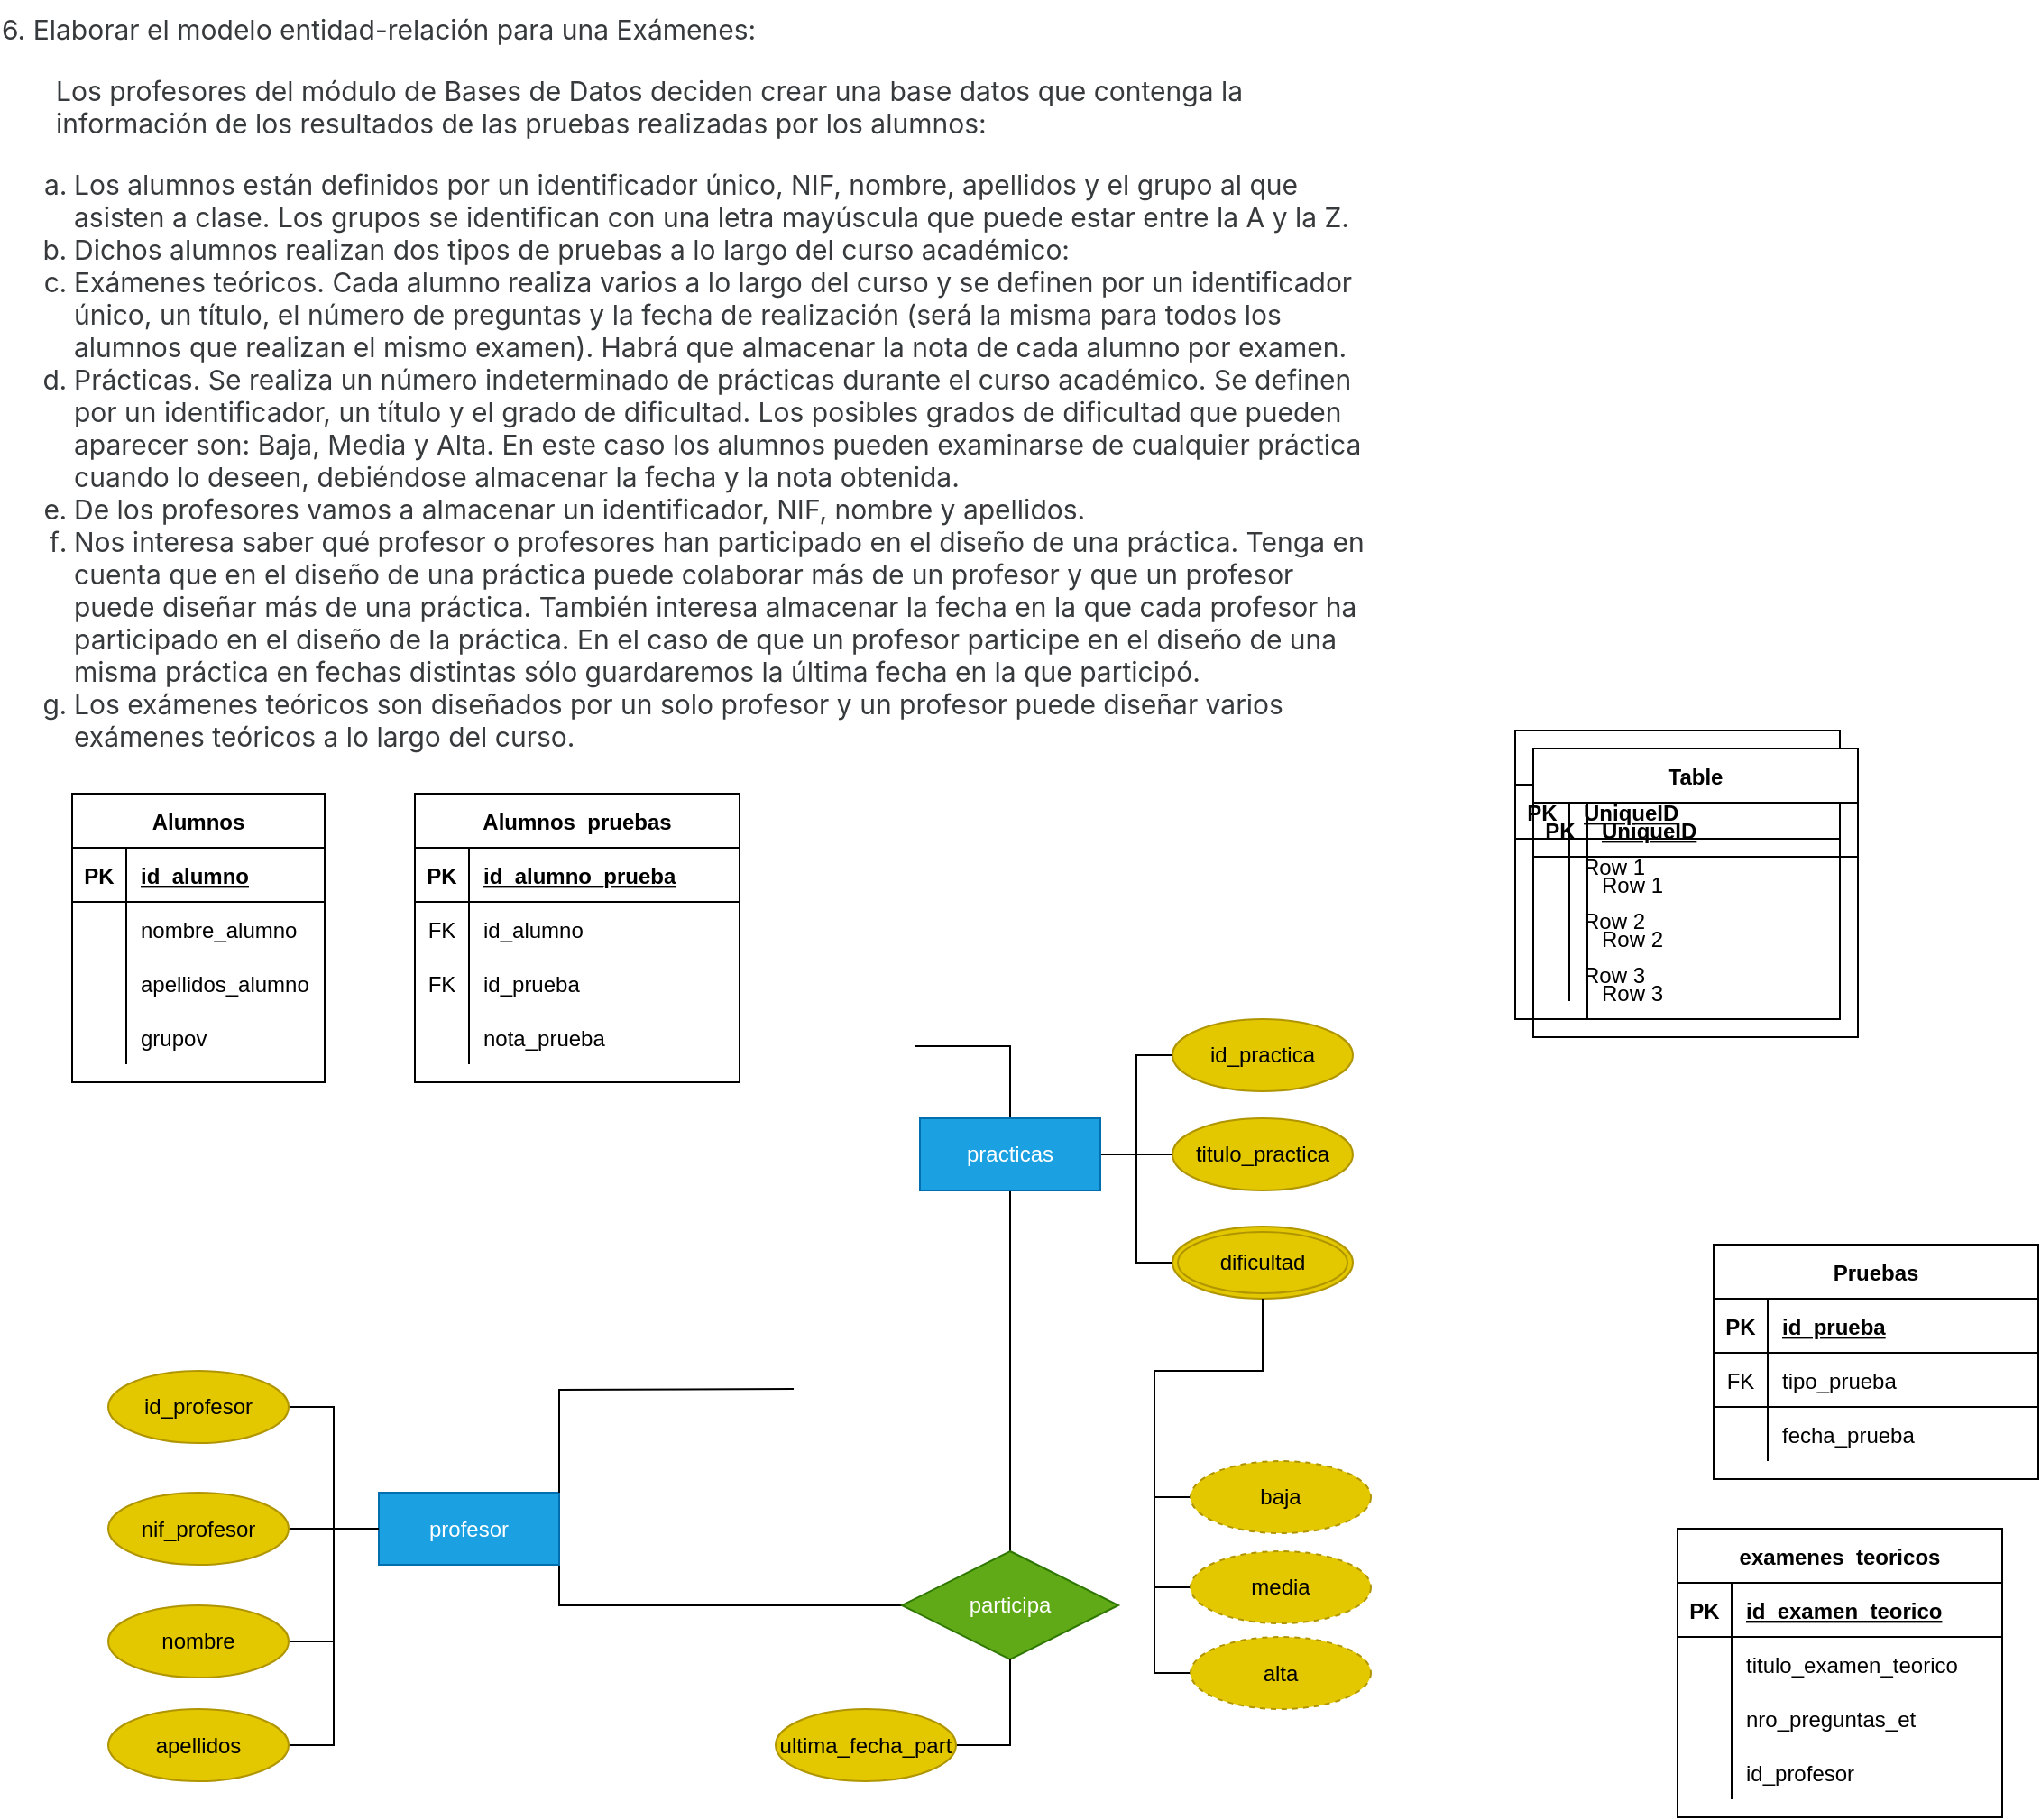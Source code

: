 <mxfile version="19.0.3" type="device"><diagram id="lMqJGKxQxdt5gaBLKHFR" name="Página-1"><mxGraphModel dx="1422" dy="905" grid="1" gridSize="10" guides="1" tooltips="1" connect="1" arrows="1" fold="1" page="1" pageScale="1" pageWidth="827" pageHeight="1169" math="0" shadow="0"><root><mxCell id="0"/><mxCell id="1" parent="0"/><mxCell id="ffj9WyfO95y-Uy1yGNLV-1" value="&lt;p style=&quot;box-sizing: border-box; margin-top: 0px; margin-bottom: 1rem; color: rgb(55, 58, 60); font-family: -apple-system, BlinkMacSystemFont, &amp;quot;Segoe UI&amp;quot;, Roboto, &amp;quot;Helvetica Neue&amp;quot;, Arial, sans-serif, &amp;quot;Apple Color Emoji&amp;quot;, &amp;quot;Segoe UI Emoji&amp;quot;, &amp;quot;Segoe UI Symbol&amp;quot;; font-size: 15px; text-align: left; background-color: rgb(255, 255, 255);&quot;&gt;6. Elaborar el modelo entidad-relación para una Exámenes:&lt;/p&gt;&lt;div style=&quot;box-sizing: border-box; color: rgb(55, 58, 60); font-family: -apple-system, BlinkMacSystemFont, &amp;quot;Segoe UI&amp;quot;, Roboto, &amp;quot;Helvetica Neue&amp;quot;, Arial, sans-serif, &amp;quot;Apple Color Emoji&amp;quot;, &amp;quot;Segoe UI Emoji&amp;quot;, &amp;quot;Segoe UI Symbol&amp;quot;; font-size: 15px; text-align: left; background-color: rgb(255, 255, 255); margin-left: 30px;&quot; class=&quot;editor-indent&quot;&gt;&lt;p style=&quot;box-sizing: border-box; margin-top: 0px; margin-bottom: 1rem;&quot;&gt;Los profesores del módulo de Bases de Datos deciden crear una base datos que contenga la información de los resultados de las pruebas realizadas por los alumnos:&lt;/p&gt;&lt;/div&gt;&lt;p style=&quot;box-sizing: border-box; margin-top: 0px; margin-bottom: 1rem; color: rgb(55, 58, 60); font-family: -apple-system, BlinkMacSystemFont, &amp;quot;Segoe UI&amp;quot;, Roboto, &amp;quot;Helvetica Neue&amp;quot;, Arial, sans-serif, &amp;quot;Apple Color Emoji&amp;quot;, &amp;quot;Segoe UI Emoji&amp;quot;, &amp;quot;Segoe UI Symbol&amp;quot;; font-size: 15px; text-align: left; background-color: rgb(255, 255, 255);&quot;&gt;&lt;/p&gt;&lt;ol style=&quot;box-sizing: border-box; margin-top: 0px; margin-bottom: 1rem; color: rgb(55, 58, 60); font-family: -apple-system, BlinkMacSystemFont, &amp;quot;Segoe UI&amp;quot;, Roboto, &amp;quot;Helvetica Neue&amp;quot;, Arial, sans-serif, &amp;quot;Apple Color Emoji&amp;quot;, &amp;quot;Segoe UI Emoji&amp;quot;, &amp;quot;Segoe UI Symbol&amp;quot;; font-size: 15px; text-align: left; background-color: rgb(255, 255, 255); list-style-type: lower-alpha;&quot;&gt;&lt;li style=&quot;box-sizing: border-box;&quot;&gt;Los alumnos están definidos por un identificador único, NIF, nombre, apellidos y el grupo al que asisten a clase. Los grupos se identifican con una letra mayúscula que puede estar entre la A y la Z.&lt;/li&gt;&lt;li style=&quot;box-sizing: border-box;&quot;&gt;Dichos alumnos realizan dos tipos de pruebas a lo largo del curso académico:&lt;/li&gt;&lt;li style=&quot;box-sizing: border-box;&quot;&gt;Exámenes teóricos. Cada alumno realiza varios a lo largo del curso y se definen por un identificador único, un título, el número de preguntas y la fecha de realización (será la misma para todos los alumnos que realizan el mismo examen). Habrá que almacenar la nota de cada alumno por examen.&lt;/li&gt;&lt;li style=&quot;box-sizing: border-box;&quot;&gt;Prácticas. Se realiza un número indeterminado de prácticas durante el curso académico. Se definen por un identificador, un título y el grado de dificultad. Los posibles grados de dificultad que pueden aparecer son: Baja, Media y Alta. En este caso los alumnos pueden examinarse de cualquier práctica cuando lo deseen, debiéndose almacenar la fecha y la nota obtenida.&lt;/li&gt;&lt;li style=&quot;box-sizing: border-box;&quot;&gt;De los profesores vamos a almacenar un identificador, NIF, nombre y apellidos.&lt;/li&gt;&lt;li style=&quot;box-sizing: border-box;&quot;&gt;Nos interesa saber qué profesor o profesores han participado en el diseño de una práctica. Tenga en cuenta que en el diseño de una práctica puede colaborar más de un profesor y que un profesor puede diseñar más de una práctica. También interesa almacenar la fecha en la que cada profesor ha participado en el diseño de la práctica. En el caso de que un profesor participe en el diseño de una misma práctica en fechas distintas sólo guardaremos la última fecha en la que participó.&lt;/li&gt;&lt;li style=&quot;box-sizing: border-box;&quot;&gt;Los exámenes teóricos son diseñados por un solo profesor y un profesor puede diseñar varios exámenes teóricos a lo largo del curso.&lt;/li&gt;&lt;/ol&gt;" style="text;html=1;strokeColor=none;fillColor=none;align=center;verticalAlign=middle;whiteSpace=wrap;rounded=0;" parent="1" vertex="1"><mxGeometry x="40" y="40" width="760" height="440" as="geometry"/></mxCell><mxCell id="ffj9WyfO95y-Uy1yGNLV-40" style="edgeStyle=orthogonalEdgeStyle;rounded=0;orthogonalLoop=1;jettySize=auto;html=1;exitX=0.5;exitY=0;exitDx=0;exitDy=0;entryX=0.5;entryY=0;entryDx=0;entryDy=0;endArrow=none;endFill=0;" parent="1" target="ffj9WyfO95y-Uy1yGNLV-12" edge="1"><mxGeometry relative="1" as="geometry"><Array as="points"><mxPoint x="600" y="620"/></Array><mxPoint x="547.5" y="620" as="sourcePoint"/></mxGeometry></mxCell><mxCell id="ffj9WyfO95y-Uy1yGNLV-41" style="edgeStyle=orthogonalEdgeStyle;rounded=0;orthogonalLoop=1;jettySize=auto;html=1;exitX=1;exitY=0.5;exitDx=0;exitDy=0;entryX=0;entryY=0.5;entryDx=0;entryDy=0;endArrow=none;endFill=0;" parent="1" source="ffj9WyfO95y-Uy1yGNLV-12" target="ffj9WyfO95y-Uy1yGNLV-20" edge="1"><mxGeometry relative="1" as="geometry"/></mxCell><mxCell id="ffj9WyfO95y-Uy1yGNLV-42" style="edgeStyle=orthogonalEdgeStyle;rounded=0;orthogonalLoop=1;jettySize=auto;html=1;exitX=1;exitY=0.5;exitDx=0;exitDy=0;entryX=0;entryY=0.5;entryDx=0;entryDy=0;endArrow=none;endFill=0;" parent="1" source="ffj9WyfO95y-Uy1yGNLV-12" target="ffj9WyfO95y-Uy1yGNLV-21" edge="1"><mxGeometry relative="1" as="geometry"/></mxCell><mxCell id="ffj9WyfO95y-Uy1yGNLV-43" style="edgeStyle=orthogonalEdgeStyle;rounded=0;orthogonalLoop=1;jettySize=auto;html=1;exitX=1;exitY=0.5;exitDx=0;exitDy=0;entryX=0;entryY=0.5;entryDx=0;entryDy=0;endArrow=none;endFill=0;" parent="1" source="ffj9WyfO95y-Uy1yGNLV-12" target="ffj9WyfO95y-Uy1yGNLV-23" edge="1"><mxGeometry relative="1" as="geometry"/></mxCell><mxCell id="ffj9WyfO95y-Uy1yGNLV-48" style="edgeStyle=orthogonalEdgeStyle;rounded=0;orthogonalLoop=1;jettySize=auto;html=1;exitX=0.5;exitY=1;exitDx=0;exitDy=0;entryX=0.5;entryY=0;entryDx=0;entryDy=0;endArrow=none;endFill=0;" parent="1" source="ffj9WyfO95y-Uy1yGNLV-12" target="ffj9WyfO95y-Uy1yGNLV-27" edge="1"><mxGeometry relative="1" as="geometry"/></mxCell><mxCell id="ffj9WyfO95y-Uy1yGNLV-12" value="practicas" style="whiteSpace=wrap;html=1;align=center;fillColor=#1ba1e2;fontColor=#ffffff;strokeColor=#006EAF;" parent="1" vertex="1"><mxGeometry x="550" y="660" width="100" height="40" as="geometry"/></mxCell><mxCell id="ffj9WyfO95y-Uy1yGNLV-20" value="id_practica" style="ellipse;whiteSpace=wrap;html=1;align=center;fillColor=#e3c800;fontColor=#000000;strokeColor=#B09500;" parent="1" vertex="1"><mxGeometry x="690" y="605" width="100" height="40" as="geometry"/></mxCell><mxCell id="ffj9WyfO95y-Uy1yGNLV-21" value="titulo_practica" style="ellipse;whiteSpace=wrap;html=1;align=center;fillColor=#e3c800;fontColor=#000000;strokeColor=#B09500;" parent="1" vertex="1"><mxGeometry x="690" y="660" width="100" height="40" as="geometry"/></mxCell><mxCell id="ffj9WyfO95y-Uy1yGNLV-44" style="edgeStyle=orthogonalEdgeStyle;rounded=0;orthogonalLoop=1;jettySize=auto;html=1;exitX=0.5;exitY=1;exitDx=0;exitDy=0;entryX=0;entryY=0.5;entryDx=0;entryDy=0;endArrow=none;endFill=0;" parent="1" source="ffj9WyfO95y-Uy1yGNLV-23" target="ffj9WyfO95y-Uy1yGNLV-26" edge="1"><mxGeometry relative="1" as="geometry"><Array as="points"><mxPoint x="740" y="800"/><mxPoint x="680" y="800"/><mxPoint x="680" y="968"/></Array></mxGeometry></mxCell><mxCell id="ffj9WyfO95y-Uy1yGNLV-23" value="dificultad" style="ellipse;shape=doubleEllipse;margin=3;whiteSpace=wrap;html=1;align=center;fillColor=#e3c800;fontColor=#000000;strokeColor=#B09500;" parent="1" vertex="1"><mxGeometry x="690" y="720" width="100" height="40" as="geometry"/></mxCell><mxCell id="ffj9WyfO95y-Uy1yGNLV-46" style="edgeStyle=orthogonalEdgeStyle;rounded=0;orthogonalLoop=1;jettySize=auto;html=1;exitX=0;exitY=0.5;exitDx=0;exitDy=0;entryX=0.5;entryY=1;entryDx=0;entryDy=0;endArrow=none;endFill=0;" parent="1" source="ffj9WyfO95y-Uy1yGNLV-24" target="ffj9WyfO95y-Uy1yGNLV-23" edge="1"><mxGeometry relative="1" as="geometry"><Array as="points"><mxPoint x="680" y="870"/><mxPoint x="680" y="800"/><mxPoint x="740" y="800"/></Array></mxGeometry></mxCell><mxCell id="ffj9WyfO95y-Uy1yGNLV-24" value="baja" style="ellipse;whiteSpace=wrap;html=1;align=center;dashed=1;fillColor=#e3c800;fontColor=#000000;strokeColor=#B09500;" parent="1" vertex="1"><mxGeometry x="700" y="850" width="100" height="40" as="geometry"/></mxCell><mxCell id="ffj9WyfO95y-Uy1yGNLV-45" style="edgeStyle=orthogonalEdgeStyle;rounded=0;orthogonalLoop=1;jettySize=auto;html=1;exitX=0;exitY=0.5;exitDx=0;exitDy=0;entryX=0.5;entryY=1;entryDx=0;entryDy=0;endArrow=none;endFill=0;" parent="1" source="ffj9WyfO95y-Uy1yGNLV-25" target="ffj9WyfO95y-Uy1yGNLV-23" edge="1"><mxGeometry relative="1" as="geometry"><Array as="points"><mxPoint x="680" y="920"/><mxPoint x="680" y="800"/><mxPoint x="740" y="800"/></Array></mxGeometry></mxCell><mxCell id="ffj9WyfO95y-Uy1yGNLV-25" value="media" style="ellipse;whiteSpace=wrap;html=1;align=center;dashed=1;fillColor=#e3c800;fontColor=#000000;strokeColor=#B09500;" parent="1" vertex="1"><mxGeometry x="700" y="900" width="100" height="40" as="geometry"/></mxCell><mxCell id="ffj9WyfO95y-Uy1yGNLV-26" value="alta" style="ellipse;whiteSpace=wrap;html=1;align=center;dashed=1;fillColor=#e3c800;fontColor=#000000;strokeColor=#B09500;" parent="1" vertex="1"><mxGeometry x="700" y="947.5" width="100" height="40" as="geometry"/></mxCell><mxCell id="ffj9WyfO95y-Uy1yGNLV-50" style="edgeStyle=orthogonalEdgeStyle;rounded=0;orthogonalLoop=1;jettySize=auto;html=1;exitX=0;exitY=0.5;exitDx=0;exitDy=0;entryX=1;entryY=1;entryDx=0;entryDy=0;endArrow=none;endFill=0;" parent="1" source="ffj9WyfO95y-Uy1yGNLV-27" target="ffj9WyfO95y-Uy1yGNLV-28" edge="1"><mxGeometry relative="1" as="geometry"/></mxCell><mxCell id="ffj9WyfO95y-Uy1yGNLV-27" value="participa" style="shape=rhombus;perimeter=rhombusPerimeter;whiteSpace=wrap;html=1;align=center;fillColor=#60a917;fontColor=#ffffff;strokeColor=#2D7600;" parent="1" vertex="1"><mxGeometry x="540" y="900" width="120" height="60" as="geometry"/></mxCell><mxCell id="ffj9WyfO95y-Uy1yGNLV-28" value="profesor" style="whiteSpace=wrap;html=1;align=center;fillColor=#1ba1e2;fontColor=#ffffff;strokeColor=#006EAF;" parent="1" vertex="1"><mxGeometry x="250" y="867.5" width="100" height="40" as="geometry"/></mxCell><mxCell id="ffj9WyfO95y-Uy1yGNLV-49" style="edgeStyle=orthogonalEdgeStyle;rounded=0;orthogonalLoop=1;jettySize=auto;html=1;exitX=0.5;exitY=1;exitDx=0;exitDy=0;entryX=1;entryY=0;entryDx=0;entryDy=0;endArrow=none;endFill=0;" parent="1" target="ffj9WyfO95y-Uy1yGNLV-28" edge="1"><mxGeometry relative="1" as="geometry"><mxPoint x="480" y="810" as="sourcePoint"/></mxGeometry></mxCell><mxCell id="ffj9WyfO95y-Uy1yGNLV-55" style="edgeStyle=orthogonalEdgeStyle;rounded=0;orthogonalLoop=1;jettySize=auto;html=1;exitX=1;exitY=0.5;exitDx=0;exitDy=0;entryX=0;entryY=0.5;entryDx=0;entryDy=0;endArrow=none;endFill=0;" parent="1" source="ffj9WyfO95y-Uy1yGNLV-51" target="ffj9WyfO95y-Uy1yGNLV-28" edge="1"><mxGeometry relative="1" as="geometry"/></mxCell><mxCell id="ffj9WyfO95y-Uy1yGNLV-51" value="id_profesor" style="ellipse;whiteSpace=wrap;html=1;align=center;fillColor=#e3c800;fontColor=#000000;strokeColor=#B09500;" parent="1" vertex="1"><mxGeometry x="100" y="800" width="100" height="40" as="geometry"/></mxCell><mxCell id="ffj9WyfO95y-Uy1yGNLV-56" style="edgeStyle=orthogonalEdgeStyle;rounded=0;orthogonalLoop=1;jettySize=auto;html=1;exitX=1;exitY=0.5;exitDx=0;exitDy=0;endArrow=none;endFill=0;entryX=0;entryY=0.5;entryDx=0;entryDy=0;" parent="1" source="ffj9WyfO95y-Uy1yGNLV-52" target="ffj9WyfO95y-Uy1yGNLV-28" edge="1"><mxGeometry relative="1" as="geometry"><mxPoint x="230" y="950" as="targetPoint"/></mxGeometry></mxCell><mxCell id="ffj9WyfO95y-Uy1yGNLV-52" value="nif_profesor" style="ellipse;whiteSpace=wrap;html=1;align=center;fillColor=#e3c800;fontColor=#000000;strokeColor=#B09500;" parent="1" vertex="1"><mxGeometry x="100" y="867.5" width="100" height="40" as="geometry"/></mxCell><mxCell id="ffj9WyfO95y-Uy1yGNLV-57" style="edgeStyle=orthogonalEdgeStyle;rounded=0;orthogonalLoop=1;jettySize=auto;html=1;exitX=1;exitY=0.5;exitDx=0;exitDy=0;entryX=0;entryY=0.5;entryDx=0;entryDy=0;endArrow=none;endFill=0;" parent="1" source="ffj9WyfO95y-Uy1yGNLV-53" target="ffj9WyfO95y-Uy1yGNLV-28" edge="1"><mxGeometry relative="1" as="geometry"/></mxCell><mxCell id="ffj9WyfO95y-Uy1yGNLV-53" value="nombre" style="ellipse;whiteSpace=wrap;html=1;align=center;fillColor=#e3c800;fontColor=#000000;strokeColor=#B09500;" parent="1" vertex="1"><mxGeometry x="100" y="930" width="100" height="40" as="geometry"/></mxCell><mxCell id="ffj9WyfO95y-Uy1yGNLV-58" style="edgeStyle=orthogonalEdgeStyle;rounded=0;orthogonalLoop=1;jettySize=auto;html=1;exitX=1;exitY=0.5;exitDx=0;exitDy=0;entryX=0;entryY=0.5;entryDx=0;entryDy=0;endArrow=none;endFill=0;" parent="1" source="ffj9WyfO95y-Uy1yGNLV-54" target="ffj9WyfO95y-Uy1yGNLV-28" edge="1"><mxGeometry relative="1" as="geometry"/></mxCell><mxCell id="ffj9WyfO95y-Uy1yGNLV-54" value="apellidos" style="ellipse;whiteSpace=wrap;html=1;align=center;fillColor=#e3c800;fontColor=#000000;strokeColor=#B09500;" parent="1" vertex="1"><mxGeometry x="100" y="987.5" width="100" height="40" as="geometry"/></mxCell><mxCell id="ffj9WyfO95y-Uy1yGNLV-60" style="edgeStyle=orthogonalEdgeStyle;rounded=0;orthogonalLoop=1;jettySize=auto;html=1;exitX=1;exitY=0.5;exitDx=0;exitDy=0;entryX=0.5;entryY=1;entryDx=0;entryDy=0;endArrow=none;endFill=0;" parent="1" source="ffj9WyfO95y-Uy1yGNLV-59" target="ffj9WyfO95y-Uy1yGNLV-27" edge="1"><mxGeometry relative="1" as="geometry"/></mxCell><mxCell id="ffj9WyfO95y-Uy1yGNLV-59" value="ultima_fecha_part" style="ellipse;whiteSpace=wrap;html=1;align=center;fillColor=#e3c800;fontColor=#000000;strokeColor=#B09500;" parent="1" vertex="1"><mxGeometry x="470" y="987.5" width="100" height="40" as="geometry"/></mxCell><mxCell id="NFHKzUbvnEgJ0565CLrE-5" value="Table" style="shape=table;startSize=30;container=1;collapsible=1;childLayout=tableLayout;fixedRows=1;rowLines=0;fontStyle=1;align=center;resizeLast=1;" vertex="1" parent="1"><mxGeometry x="880" y="445" width="180" height="160" as="geometry"/></mxCell><mxCell id="NFHKzUbvnEgJ0565CLrE-6" value="" style="shape=tableRow;horizontal=0;startSize=0;swimlaneHead=0;swimlaneBody=0;fillColor=none;collapsible=0;dropTarget=0;points=[[0,0.5],[1,0.5]];portConstraint=eastwest;top=0;left=0;right=0;bottom=1;" vertex="1" parent="NFHKzUbvnEgJ0565CLrE-5"><mxGeometry y="30" width="180" height="30" as="geometry"/></mxCell><mxCell id="NFHKzUbvnEgJ0565CLrE-7" value="PK" style="shape=partialRectangle;connectable=0;fillColor=none;top=0;left=0;bottom=0;right=0;fontStyle=1;overflow=hidden;" vertex="1" parent="NFHKzUbvnEgJ0565CLrE-6"><mxGeometry width="30" height="30" as="geometry"><mxRectangle width="30" height="30" as="alternateBounds"/></mxGeometry></mxCell><mxCell id="NFHKzUbvnEgJ0565CLrE-8" value="UniqueID" style="shape=partialRectangle;connectable=0;fillColor=none;top=0;left=0;bottom=0;right=0;align=left;spacingLeft=6;fontStyle=5;overflow=hidden;" vertex="1" parent="NFHKzUbvnEgJ0565CLrE-6"><mxGeometry x="30" width="150" height="30" as="geometry"><mxRectangle width="150" height="30" as="alternateBounds"/></mxGeometry></mxCell><mxCell id="NFHKzUbvnEgJ0565CLrE-9" value="" style="shape=tableRow;horizontal=0;startSize=0;swimlaneHead=0;swimlaneBody=0;fillColor=none;collapsible=0;dropTarget=0;points=[[0,0.5],[1,0.5]];portConstraint=eastwest;top=0;left=0;right=0;bottom=0;" vertex="1" parent="NFHKzUbvnEgJ0565CLrE-5"><mxGeometry y="60" width="180" height="30" as="geometry"/></mxCell><mxCell id="NFHKzUbvnEgJ0565CLrE-10" value="" style="shape=partialRectangle;connectable=0;fillColor=none;top=0;left=0;bottom=0;right=0;editable=1;overflow=hidden;" vertex="1" parent="NFHKzUbvnEgJ0565CLrE-9"><mxGeometry width="30" height="30" as="geometry"><mxRectangle width="30" height="30" as="alternateBounds"/></mxGeometry></mxCell><mxCell id="NFHKzUbvnEgJ0565CLrE-11" value="Row 1" style="shape=partialRectangle;connectable=0;fillColor=none;top=0;left=0;bottom=0;right=0;align=left;spacingLeft=6;overflow=hidden;" vertex="1" parent="NFHKzUbvnEgJ0565CLrE-9"><mxGeometry x="30" width="150" height="30" as="geometry"><mxRectangle width="150" height="30" as="alternateBounds"/></mxGeometry></mxCell><mxCell id="NFHKzUbvnEgJ0565CLrE-12" value="" style="shape=tableRow;horizontal=0;startSize=0;swimlaneHead=0;swimlaneBody=0;fillColor=none;collapsible=0;dropTarget=0;points=[[0,0.5],[1,0.5]];portConstraint=eastwest;top=0;left=0;right=0;bottom=0;" vertex="1" parent="NFHKzUbvnEgJ0565CLrE-5"><mxGeometry y="90" width="180" height="30" as="geometry"/></mxCell><mxCell id="NFHKzUbvnEgJ0565CLrE-13" value="" style="shape=partialRectangle;connectable=0;fillColor=none;top=0;left=0;bottom=0;right=0;editable=1;overflow=hidden;" vertex="1" parent="NFHKzUbvnEgJ0565CLrE-12"><mxGeometry width="30" height="30" as="geometry"><mxRectangle width="30" height="30" as="alternateBounds"/></mxGeometry></mxCell><mxCell id="NFHKzUbvnEgJ0565CLrE-14" value="Row 2" style="shape=partialRectangle;connectable=0;fillColor=none;top=0;left=0;bottom=0;right=0;align=left;spacingLeft=6;overflow=hidden;" vertex="1" parent="NFHKzUbvnEgJ0565CLrE-12"><mxGeometry x="30" width="150" height="30" as="geometry"><mxRectangle width="150" height="30" as="alternateBounds"/></mxGeometry></mxCell><mxCell id="NFHKzUbvnEgJ0565CLrE-15" value="" style="shape=tableRow;horizontal=0;startSize=0;swimlaneHead=0;swimlaneBody=0;fillColor=none;collapsible=0;dropTarget=0;points=[[0,0.5],[1,0.5]];portConstraint=eastwest;top=0;left=0;right=0;bottom=0;" vertex="1" parent="NFHKzUbvnEgJ0565CLrE-5"><mxGeometry y="120" width="180" height="30" as="geometry"/></mxCell><mxCell id="NFHKzUbvnEgJ0565CLrE-16" value="" style="shape=partialRectangle;connectable=0;fillColor=none;top=0;left=0;bottom=0;right=0;editable=1;overflow=hidden;" vertex="1" parent="NFHKzUbvnEgJ0565CLrE-15"><mxGeometry width="30" height="30" as="geometry"><mxRectangle width="30" height="30" as="alternateBounds"/></mxGeometry></mxCell><mxCell id="NFHKzUbvnEgJ0565CLrE-17" value="Row 3" style="shape=partialRectangle;connectable=0;fillColor=none;top=0;left=0;bottom=0;right=0;align=left;spacingLeft=6;overflow=hidden;" vertex="1" parent="NFHKzUbvnEgJ0565CLrE-15"><mxGeometry x="30" width="150" height="30" as="geometry"><mxRectangle width="150" height="30" as="alternateBounds"/></mxGeometry></mxCell><mxCell id="NFHKzUbvnEgJ0565CLrE-18" value="Table" style="shape=table;startSize=30;container=1;collapsible=1;childLayout=tableLayout;fixedRows=1;rowLines=0;fontStyle=1;align=center;resizeLast=1;" vertex="1" parent="1"><mxGeometry x="890" y="455" width="180" height="160" as="geometry"/></mxCell><mxCell id="NFHKzUbvnEgJ0565CLrE-19" value="" style="shape=tableRow;horizontal=0;startSize=0;swimlaneHead=0;swimlaneBody=0;fillColor=none;collapsible=0;dropTarget=0;points=[[0,0.5],[1,0.5]];portConstraint=eastwest;top=0;left=0;right=0;bottom=1;" vertex="1" parent="NFHKzUbvnEgJ0565CLrE-18"><mxGeometry y="30" width="180" height="30" as="geometry"/></mxCell><mxCell id="NFHKzUbvnEgJ0565CLrE-20" value="PK" style="shape=partialRectangle;connectable=0;fillColor=none;top=0;left=0;bottom=0;right=0;fontStyle=1;overflow=hidden;" vertex="1" parent="NFHKzUbvnEgJ0565CLrE-19"><mxGeometry width="30" height="30" as="geometry"><mxRectangle width="30" height="30" as="alternateBounds"/></mxGeometry></mxCell><mxCell id="NFHKzUbvnEgJ0565CLrE-21" value="UniqueID" style="shape=partialRectangle;connectable=0;fillColor=none;top=0;left=0;bottom=0;right=0;align=left;spacingLeft=6;fontStyle=5;overflow=hidden;" vertex="1" parent="NFHKzUbvnEgJ0565CLrE-19"><mxGeometry x="30" width="150" height="30" as="geometry"><mxRectangle width="150" height="30" as="alternateBounds"/></mxGeometry></mxCell><mxCell id="NFHKzUbvnEgJ0565CLrE-22" value="" style="shape=tableRow;horizontal=0;startSize=0;swimlaneHead=0;swimlaneBody=0;fillColor=none;collapsible=0;dropTarget=0;points=[[0,0.5],[1,0.5]];portConstraint=eastwest;top=0;left=0;right=0;bottom=0;" vertex="1" parent="NFHKzUbvnEgJ0565CLrE-18"><mxGeometry y="60" width="180" height="30" as="geometry"/></mxCell><mxCell id="NFHKzUbvnEgJ0565CLrE-23" value="" style="shape=partialRectangle;connectable=0;fillColor=none;top=0;left=0;bottom=0;right=0;editable=1;overflow=hidden;" vertex="1" parent="NFHKzUbvnEgJ0565CLrE-22"><mxGeometry width="30" height="30" as="geometry"><mxRectangle width="30" height="30" as="alternateBounds"/></mxGeometry></mxCell><mxCell id="NFHKzUbvnEgJ0565CLrE-24" value="Row 1" style="shape=partialRectangle;connectable=0;fillColor=none;top=0;left=0;bottom=0;right=0;align=left;spacingLeft=6;overflow=hidden;" vertex="1" parent="NFHKzUbvnEgJ0565CLrE-22"><mxGeometry x="30" width="150" height="30" as="geometry"><mxRectangle width="150" height="30" as="alternateBounds"/></mxGeometry></mxCell><mxCell id="NFHKzUbvnEgJ0565CLrE-25" value="" style="shape=tableRow;horizontal=0;startSize=0;swimlaneHead=0;swimlaneBody=0;fillColor=none;collapsible=0;dropTarget=0;points=[[0,0.5],[1,0.5]];portConstraint=eastwest;top=0;left=0;right=0;bottom=0;" vertex="1" parent="NFHKzUbvnEgJ0565CLrE-18"><mxGeometry y="90" width="180" height="30" as="geometry"/></mxCell><mxCell id="NFHKzUbvnEgJ0565CLrE-26" value="" style="shape=partialRectangle;connectable=0;fillColor=none;top=0;left=0;bottom=0;right=0;editable=1;overflow=hidden;" vertex="1" parent="NFHKzUbvnEgJ0565CLrE-25"><mxGeometry width="30" height="30" as="geometry"><mxRectangle width="30" height="30" as="alternateBounds"/></mxGeometry></mxCell><mxCell id="NFHKzUbvnEgJ0565CLrE-27" value="Row 2" style="shape=partialRectangle;connectable=0;fillColor=none;top=0;left=0;bottom=0;right=0;align=left;spacingLeft=6;overflow=hidden;" vertex="1" parent="NFHKzUbvnEgJ0565CLrE-25"><mxGeometry x="30" width="150" height="30" as="geometry"><mxRectangle width="150" height="30" as="alternateBounds"/></mxGeometry></mxCell><mxCell id="NFHKzUbvnEgJ0565CLrE-28" value="" style="shape=tableRow;horizontal=0;startSize=0;swimlaneHead=0;swimlaneBody=0;fillColor=none;collapsible=0;dropTarget=0;points=[[0,0.5],[1,0.5]];portConstraint=eastwest;top=0;left=0;right=0;bottom=0;" vertex="1" parent="NFHKzUbvnEgJ0565CLrE-18"><mxGeometry y="120" width="180" height="30" as="geometry"/></mxCell><mxCell id="NFHKzUbvnEgJ0565CLrE-29" value="" style="shape=partialRectangle;connectable=0;fillColor=none;top=0;left=0;bottom=0;right=0;editable=1;overflow=hidden;" vertex="1" parent="NFHKzUbvnEgJ0565CLrE-28"><mxGeometry width="30" height="30" as="geometry"><mxRectangle width="30" height="30" as="alternateBounds"/></mxGeometry></mxCell><mxCell id="NFHKzUbvnEgJ0565CLrE-30" value="Row 3" style="shape=partialRectangle;connectable=0;fillColor=none;top=0;left=0;bottom=0;right=0;align=left;spacingLeft=6;overflow=hidden;" vertex="1" parent="NFHKzUbvnEgJ0565CLrE-28"><mxGeometry x="30" width="150" height="30" as="geometry"><mxRectangle width="150" height="30" as="alternateBounds"/></mxGeometry></mxCell><mxCell id="NFHKzUbvnEgJ0565CLrE-31" value="examenes_teoricos" style="shape=table;startSize=30;container=1;collapsible=1;childLayout=tableLayout;fixedRows=1;rowLines=0;fontStyle=1;align=center;resizeLast=1;" vertex="1" parent="1"><mxGeometry x="970" y="887.5" width="180" height="160" as="geometry"/></mxCell><mxCell id="NFHKzUbvnEgJ0565CLrE-32" value="" style="shape=tableRow;horizontal=0;startSize=0;swimlaneHead=0;swimlaneBody=0;fillColor=none;collapsible=0;dropTarget=0;points=[[0,0.5],[1,0.5]];portConstraint=eastwest;top=0;left=0;right=0;bottom=1;" vertex="1" parent="NFHKzUbvnEgJ0565CLrE-31"><mxGeometry y="30" width="180" height="30" as="geometry"/></mxCell><mxCell id="NFHKzUbvnEgJ0565CLrE-33" value="PK" style="shape=partialRectangle;connectable=0;fillColor=none;top=0;left=0;bottom=0;right=0;fontStyle=1;overflow=hidden;" vertex="1" parent="NFHKzUbvnEgJ0565CLrE-32"><mxGeometry width="30" height="30" as="geometry"><mxRectangle width="30" height="30" as="alternateBounds"/></mxGeometry></mxCell><mxCell id="NFHKzUbvnEgJ0565CLrE-34" value="id_examen_teorico" style="shape=partialRectangle;connectable=0;fillColor=none;top=0;left=0;bottom=0;right=0;align=left;spacingLeft=6;fontStyle=5;overflow=hidden;" vertex="1" parent="NFHKzUbvnEgJ0565CLrE-32"><mxGeometry x="30" width="150" height="30" as="geometry"><mxRectangle width="150" height="30" as="alternateBounds"/></mxGeometry></mxCell><mxCell id="NFHKzUbvnEgJ0565CLrE-35" value="" style="shape=tableRow;horizontal=0;startSize=0;swimlaneHead=0;swimlaneBody=0;fillColor=none;collapsible=0;dropTarget=0;points=[[0,0.5],[1,0.5]];portConstraint=eastwest;top=0;left=0;right=0;bottom=0;" vertex="1" parent="NFHKzUbvnEgJ0565CLrE-31"><mxGeometry y="60" width="180" height="30" as="geometry"/></mxCell><mxCell id="NFHKzUbvnEgJ0565CLrE-36" value="" style="shape=partialRectangle;connectable=0;fillColor=none;top=0;left=0;bottom=0;right=0;editable=1;overflow=hidden;" vertex="1" parent="NFHKzUbvnEgJ0565CLrE-35"><mxGeometry width="30" height="30" as="geometry"><mxRectangle width="30" height="30" as="alternateBounds"/></mxGeometry></mxCell><mxCell id="NFHKzUbvnEgJ0565CLrE-37" value="titulo_examen_teorico" style="shape=partialRectangle;connectable=0;fillColor=none;top=0;left=0;bottom=0;right=0;align=left;spacingLeft=6;overflow=hidden;" vertex="1" parent="NFHKzUbvnEgJ0565CLrE-35"><mxGeometry x="30" width="150" height="30" as="geometry"><mxRectangle width="150" height="30" as="alternateBounds"/></mxGeometry></mxCell><mxCell id="NFHKzUbvnEgJ0565CLrE-38" value="" style="shape=tableRow;horizontal=0;startSize=0;swimlaneHead=0;swimlaneBody=0;fillColor=none;collapsible=0;dropTarget=0;points=[[0,0.5],[1,0.5]];portConstraint=eastwest;top=0;left=0;right=0;bottom=0;" vertex="1" parent="NFHKzUbvnEgJ0565CLrE-31"><mxGeometry y="90" width="180" height="30" as="geometry"/></mxCell><mxCell id="NFHKzUbvnEgJ0565CLrE-39" value="" style="shape=partialRectangle;connectable=0;fillColor=none;top=0;left=0;bottom=0;right=0;editable=1;overflow=hidden;" vertex="1" parent="NFHKzUbvnEgJ0565CLrE-38"><mxGeometry width="30" height="30" as="geometry"><mxRectangle width="30" height="30" as="alternateBounds"/></mxGeometry></mxCell><mxCell id="NFHKzUbvnEgJ0565CLrE-40" value="nro_preguntas_et" style="shape=partialRectangle;connectable=0;fillColor=none;top=0;left=0;bottom=0;right=0;align=left;spacingLeft=6;overflow=hidden;" vertex="1" parent="NFHKzUbvnEgJ0565CLrE-38"><mxGeometry x="30" width="150" height="30" as="geometry"><mxRectangle width="150" height="30" as="alternateBounds"/></mxGeometry></mxCell><mxCell id="NFHKzUbvnEgJ0565CLrE-41" value="" style="shape=tableRow;horizontal=0;startSize=0;swimlaneHead=0;swimlaneBody=0;fillColor=none;collapsible=0;dropTarget=0;points=[[0,0.5],[1,0.5]];portConstraint=eastwest;top=0;left=0;right=0;bottom=0;" vertex="1" parent="NFHKzUbvnEgJ0565CLrE-31"><mxGeometry y="120" width="180" height="30" as="geometry"/></mxCell><mxCell id="NFHKzUbvnEgJ0565CLrE-42" value="" style="shape=partialRectangle;connectable=0;fillColor=none;top=0;left=0;bottom=0;right=0;editable=1;overflow=hidden;" vertex="1" parent="NFHKzUbvnEgJ0565CLrE-41"><mxGeometry width="30" height="30" as="geometry"><mxRectangle width="30" height="30" as="alternateBounds"/></mxGeometry></mxCell><mxCell id="NFHKzUbvnEgJ0565CLrE-43" value="id_profesor" style="shape=partialRectangle;connectable=0;fillColor=none;top=0;left=0;bottom=0;right=0;align=left;spacingLeft=6;overflow=hidden;" vertex="1" parent="NFHKzUbvnEgJ0565CLrE-41"><mxGeometry x="30" width="150" height="30" as="geometry"><mxRectangle width="150" height="30" as="alternateBounds"/></mxGeometry></mxCell><mxCell id="NFHKzUbvnEgJ0565CLrE-57" value="Alumnos_pruebas" style="shape=table;startSize=30;container=1;collapsible=1;childLayout=tableLayout;fixedRows=1;rowLines=0;fontStyle=1;align=center;resizeLast=1;" vertex="1" parent="1"><mxGeometry x="270" y="480" width="180" height="160" as="geometry"/></mxCell><mxCell id="NFHKzUbvnEgJ0565CLrE-58" value="" style="shape=tableRow;horizontal=0;startSize=0;swimlaneHead=0;swimlaneBody=0;fillColor=none;collapsible=0;dropTarget=0;points=[[0,0.5],[1,0.5]];portConstraint=eastwest;top=0;left=0;right=0;bottom=1;" vertex="1" parent="NFHKzUbvnEgJ0565CLrE-57"><mxGeometry y="30" width="180" height="30" as="geometry"/></mxCell><mxCell id="NFHKzUbvnEgJ0565CLrE-59" value="PK" style="shape=partialRectangle;connectable=0;fillColor=none;top=0;left=0;bottom=0;right=0;fontStyle=1;overflow=hidden;" vertex="1" parent="NFHKzUbvnEgJ0565CLrE-58"><mxGeometry width="30" height="30" as="geometry"><mxRectangle width="30" height="30" as="alternateBounds"/></mxGeometry></mxCell><mxCell id="NFHKzUbvnEgJ0565CLrE-60" value="id_alumno_prueba" style="shape=partialRectangle;connectable=0;fillColor=none;top=0;left=0;bottom=0;right=0;align=left;spacingLeft=6;fontStyle=5;overflow=hidden;" vertex="1" parent="NFHKzUbvnEgJ0565CLrE-58"><mxGeometry x="30" width="150" height="30" as="geometry"><mxRectangle width="150" height="30" as="alternateBounds"/></mxGeometry></mxCell><mxCell id="NFHKzUbvnEgJ0565CLrE-61" value="" style="shape=tableRow;horizontal=0;startSize=0;swimlaneHead=0;swimlaneBody=0;fillColor=none;collapsible=0;dropTarget=0;points=[[0,0.5],[1,0.5]];portConstraint=eastwest;top=0;left=0;right=0;bottom=0;" vertex="1" parent="NFHKzUbvnEgJ0565CLrE-57"><mxGeometry y="60" width="180" height="30" as="geometry"/></mxCell><mxCell id="NFHKzUbvnEgJ0565CLrE-62" value="FK" style="shape=partialRectangle;connectable=0;fillColor=none;top=0;left=0;bottom=0;right=0;editable=1;overflow=hidden;" vertex="1" parent="NFHKzUbvnEgJ0565CLrE-61"><mxGeometry width="30" height="30" as="geometry"><mxRectangle width="30" height="30" as="alternateBounds"/></mxGeometry></mxCell><mxCell id="NFHKzUbvnEgJ0565CLrE-63" value="id_alumno" style="shape=partialRectangle;connectable=0;fillColor=none;top=0;left=0;bottom=0;right=0;align=left;spacingLeft=6;overflow=hidden;" vertex="1" parent="NFHKzUbvnEgJ0565CLrE-61"><mxGeometry x="30" width="150" height="30" as="geometry"><mxRectangle width="150" height="30" as="alternateBounds"/></mxGeometry></mxCell><mxCell id="NFHKzUbvnEgJ0565CLrE-64" value="" style="shape=tableRow;horizontal=0;startSize=0;swimlaneHead=0;swimlaneBody=0;fillColor=none;collapsible=0;dropTarget=0;points=[[0,0.5],[1,0.5]];portConstraint=eastwest;top=0;left=0;right=0;bottom=0;" vertex="1" parent="NFHKzUbvnEgJ0565CLrE-57"><mxGeometry y="90" width="180" height="30" as="geometry"/></mxCell><mxCell id="NFHKzUbvnEgJ0565CLrE-65" value="FK" style="shape=partialRectangle;connectable=0;fillColor=none;top=0;left=0;bottom=0;right=0;editable=1;overflow=hidden;" vertex="1" parent="NFHKzUbvnEgJ0565CLrE-64"><mxGeometry width="30" height="30" as="geometry"><mxRectangle width="30" height="30" as="alternateBounds"/></mxGeometry></mxCell><mxCell id="NFHKzUbvnEgJ0565CLrE-66" value="id_prueba" style="shape=partialRectangle;connectable=0;fillColor=none;top=0;left=0;bottom=0;right=0;align=left;spacingLeft=6;overflow=hidden;" vertex="1" parent="NFHKzUbvnEgJ0565CLrE-64"><mxGeometry x="30" width="150" height="30" as="geometry"><mxRectangle width="150" height="30" as="alternateBounds"/></mxGeometry></mxCell><mxCell id="NFHKzUbvnEgJ0565CLrE-86" value="" style="shape=tableRow;horizontal=0;startSize=0;swimlaneHead=0;swimlaneBody=0;fillColor=none;collapsible=0;dropTarget=0;points=[[0,0.5],[1,0.5]];portConstraint=eastwest;top=0;left=0;right=0;bottom=0;" vertex="1" parent="NFHKzUbvnEgJ0565CLrE-57"><mxGeometry y="120" width="180" height="30" as="geometry"/></mxCell><mxCell id="NFHKzUbvnEgJ0565CLrE-87" value="" style="shape=partialRectangle;connectable=0;fillColor=none;top=0;left=0;bottom=0;right=0;fontStyle=0;overflow=hidden;" vertex="1" parent="NFHKzUbvnEgJ0565CLrE-86"><mxGeometry width="30" height="30" as="geometry"><mxRectangle width="30" height="30" as="alternateBounds"/></mxGeometry></mxCell><mxCell id="NFHKzUbvnEgJ0565CLrE-88" value="nota_prueba" style="shape=partialRectangle;connectable=0;fillColor=none;top=0;left=0;bottom=0;right=0;align=left;spacingLeft=6;fontStyle=0;overflow=hidden;" vertex="1" parent="NFHKzUbvnEgJ0565CLrE-86"><mxGeometry x="30" width="150" height="30" as="geometry"><mxRectangle width="150" height="30" as="alternateBounds"/></mxGeometry></mxCell><mxCell id="NFHKzUbvnEgJ0565CLrE-70" value="Alumnos" style="shape=table;startSize=30;container=1;collapsible=1;childLayout=tableLayout;fixedRows=1;rowLines=0;fontStyle=1;align=center;resizeLast=1;" vertex="1" parent="1"><mxGeometry x="80" y="480" width="140" height="160" as="geometry"/></mxCell><mxCell id="NFHKzUbvnEgJ0565CLrE-71" value="" style="shape=tableRow;horizontal=0;startSize=0;swimlaneHead=0;swimlaneBody=0;fillColor=none;collapsible=0;dropTarget=0;points=[[0,0.5],[1,0.5]];portConstraint=eastwest;top=0;left=0;right=0;bottom=1;" vertex="1" parent="NFHKzUbvnEgJ0565CLrE-70"><mxGeometry y="30" width="140" height="30" as="geometry"/></mxCell><mxCell id="NFHKzUbvnEgJ0565CLrE-72" value="PK" style="shape=partialRectangle;connectable=0;fillColor=none;top=0;left=0;bottom=0;right=0;fontStyle=1;overflow=hidden;" vertex="1" parent="NFHKzUbvnEgJ0565CLrE-71"><mxGeometry width="30" height="30" as="geometry"><mxRectangle width="30" height="30" as="alternateBounds"/></mxGeometry></mxCell><mxCell id="NFHKzUbvnEgJ0565CLrE-73" value="id_alumno" style="shape=partialRectangle;connectable=0;fillColor=none;top=0;left=0;bottom=0;right=0;align=left;spacingLeft=6;fontStyle=5;overflow=hidden;" vertex="1" parent="NFHKzUbvnEgJ0565CLrE-71"><mxGeometry x="30" width="110" height="30" as="geometry"><mxRectangle width="110" height="30" as="alternateBounds"/></mxGeometry></mxCell><mxCell id="NFHKzUbvnEgJ0565CLrE-74" value="" style="shape=tableRow;horizontal=0;startSize=0;swimlaneHead=0;swimlaneBody=0;fillColor=none;collapsible=0;dropTarget=0;points=[[0,0.5],[1,0.5]];portConstraint=eastwest;top=0;left=0;right=0;bottom=0;" vertex="1" parent="NFHKzUbvnEgJ0565CLrE-70"><mxGeometry y="60" width="140" height="30" as="geometry"/></mxCell><mxCell id="NFHKzUbvnEgJ0565CLrE-75" value="" style="shape=partialRectangle;connectable=0;fillColor=none;top=0;left=0;bottom=0;right=0;editable=1;overflow=hidden;" vertex="1" parent="NFHKzUbvnEgJ0565CLrE-74"><mxGeometry width="30" height="30" as="geometry"><mxRectangle width="30" height="30" as="alternateBounds"/></mxGeometry></mxCell><mxCell id="NFHKzUbvnEgJ0565CLrE-76" value="nombre_alumno" style="shape=partialRectangle;connectable=0;fillColor=none;top=0;left=0;bottom=0;right=0;align=left;spacingLeft=6;overflow=hidden;" vertex="1" parent="NFHKzUbvnEgJ0565CLrE-74"><mxGeometry x="30" width="110" height="30" as="geometry"><mxRectangle width="110" height="30" as="alternateBounds"/></mxGeometry></mxCell><mxCell id="NFHKzUbvnEgJ0565CLrE-77" value="" style="shape=tableRow;horizontal=0;startSize=0;swimlaneHead=0;swimlaneBody=0;fillColor=none;collapsible=0;dropTarget=0;points=[[0,0.5],[1,0.5]];portConstraint=eastwest;top=0;left=0;right=0;bottom=0;" vertex="1" parent="NFHKzUbvnEgJ0565CLrE-70"><mxGeometry y="90" width="140" height="30" as="geometry"/></mxCell><mxCell id="NFHKzUbvnEgJ0565CLrE-78" value="" style="shape=partialRectangle;connectable=0;fillColor=none;top=0;left=0;bottom=0;right=0;editable=1;overflow=hidden;" vertex="1" parent="NFHKzUbvnEgJ0565CLrE-77"><mxGeometry width="30" height="30" as="geometry"><mxRectangle width="30" height="30" as="alternateBounds"/></mxGeometry></mxCell><mxCell id="NFHKzUbvnEgJ0565CLrE-79" value="apellidos_alumno" style="shape=partialRectangle;connectable=0;fillColor=none;top=0;left=0;bottom=0;right=0;align=left;spacingLeft=6;overflow=hidden;" vertex="1" parent="NFHKzUbvnEgJ0565CLrE-77"><mxGeometry x="30" width="110" height="30" as="geometry"><mxRectangle width="110" height="30" as="alternateBounds"/></mxGeometry></mxCell><mxCell id="NFHKzUbvnEgJ0565CLrE-80" value="" style="shape=tableRow;horizontal=0;startSize=0;swimlaneHead=0;swimlaneBody=0;fillColor=none;collapsible=0;dropTarget=0;points=[[0,0.5],[1,0.5]];portConstraint=eastwest;top=0;left=0;right=0;bottom=0;" vertex="1" parent="NFHKzUbvnEgJ0565CLrE-70"><mxGeometry y="120" width="140" height="30" as="geometry"/></mxCell><mxCell id="NFHKzUbvnEgJ0565CLrE-81" value="" style="shape=partialRectangle;connectable=0;fillColor=none;top=0;left=0;bottom=0;right=0;editable=1;overflow=hidden;" vertex="1" parent="NFHKzUbvnEgJ0565CLrE-80"><mxGeometry width="30" height="30" as="geometry"><mxRectangle width="30" height="30" as="alternateBounds"/></mxGeometry></mxCell><mxCell id="NFHKzUbvnEgJ0565CLrE-82" value="grupov" style="shape=partialRectangle;connectable=0;fillColor=none;top=0;left=0;bottom=0;right=0;align=left;spacingLeft=6;overflow=hidden;" vertex="1" parent="NFHKzUbvnEgJ0565CLrE-80"><mxGeometry x="30" width="110" height="30" as="geometry"><mxRectangle width="110" height="30" as="alternateBounds"/></mxGeometry></mxCell><mxCell id="NFHKzUbvnEgJ0565CLrE-96" value="" style="group" vertex="1" connectable="0" parent="1"><mxGeometry x="990" y="730" width="180" height="130" as="geometry"/></mxCell><mxCell id="NFHKzUbvnEgJ0565CLrE-44" value="Pruebas" style="shape=table;startSize=30;container=1;collapsible=1;childLayout=tableLayout;fixedRows=1;rowLines=0;fontStyle=1;align=center;resizeLast=1;" vertex="1" parent="NFHKzUbvnEgJ0565CLrE-96"><mxGeometry width="180" height="130" as="geometry"/></mxCell><mxCell id="NFHKzUbvnEgJ0565CLrE-45" value="" style="shape=tableRow;horizontal=0;startSize=0;swimlaneHead=0;swimlaneBody=0;fillColor=none;collapsible=0;dropTarget=0;points=[[0,0.5],[1,0.5]];portConstraint=eastwest;top=0;left=0;right=0;bottom=1;" vertex="1" parent="NFHKzUbvnEgJ0565CLrE-44"><mxGeometry y="30" width="180" height="30" as="geometry"/></mxCell><mxCell id="NFHKzUbvnEgJ0565CLrE-46" value="PK" style="shape=partialRectangle;connectable=0;fillColor=none;top=0;left=0;bottom=0;right=0;fontStyle=1;overflow=hidden;" vertex="1" parent="NFHKzUbvnEgJ0565CLrE-45"><mxGeometry width="30" height="30" as="geometry"><mxRectangle width="30" height="30" as="alternateBounds"/></mxGeometry></mxCell><mxCell id="NFHKzUbvnEgJ0565CLrE-47" value="id_prueba" style="shape=partialRectangle;connectable=0;fillColor=none;top=0;left=0;bottom=0;right=0;align=left;spacingLeft=6;fontStyle=5;overflow=hidden;" vertex="1" parent="NFHKzUbvnEgJ0565CLrE-45"><mxGeometry x="30" width="150" height="30" as="geometry"><mxRectangle width="150" height="30" as="alternateBounds"/></mxGeometry></mxCell><mxCell id="NFHKzUbvnEgJ0565CLrE-92" value="" style="shape=tableRow;horizontal=0;startSize=0;swimlaneHead=0;swimlaneBody=0;fillColor=none;collapsible=0;dropTarget=0;points=[[0,0.5],[1,0.5]];portConstraint=eastwest;top=0;left=0;right=0;bottom=0;" vertex="1" parent="NFHKzUbvnEgJ0565CLrE-44"><mxGeometry y="60" width="180" height="30" as="geometry"/></mxCell><mxCell id="NFHKzUbvnEgJ0565CLrE-93" value="FK" style="shape=partialRectangle;connectable=0;fillColor=none;top=0;left=0;bottom=0;right=0;fontStyle=0;overflow=hidden;" vertex="1" parent="NFHKzUbvnEgJ0565CLrE-92"><mxGeometry width="30" height="30" as="geometry"><mxRectangle width="30" height="30" as="alternateBounds"/></mxGeometry></mxCell><mxCell id="NFHKzUbvnEgJ0565CLrE-94" value="tipo_prueba" style="shape=partialRectangle;connectable=0;fillColor=none;top=0;left=0;bottom=0;right=0;align=left;spacingLeft=6;fontStyle=0;overflow=hidden;" vertex="1" parent="NFHKzUbvnEgJ0565CLrE-92"><mxGeometry x="30" width="150" height="30" as="geometry"><mxRectangle width="150" height="30" as="alternateBounds"/></mxGeometry></mxCell><mxCell id="NFHKzUbvnEgJ0565CLrE-48" value="" style="shape=tableRow;horizontal=0;startSize=0;swimlaneHead=0;swimlaneBody=0;fillColor=none;collapsible=0;dropTarget=0;points=[[0,0.5],[1,0.5]];portConstraint=eastwest;top=0;left=0;right=0;bottom=0;" vertex="1" parent="NFHKzUbvnEgJ0565CLrE-44"><mxGeometry y="90" width="180" height="30" as="geometry"/></mxCell><mxCell id="NFHKzUbvnEgJ0565CLrE-49" value="" style="shape=partialRectangle;connectable=0;fillColor=none;top=0;left=0;bottom=0;right=0;editable=1;overflow=hidden;" vertex="1" parent="NFHKzUbvnEgJ0565CLrE-48"><mxGeometry width="30" height="30" as="geometry"><mxRectangle width="30" height="30" as="alternateBounds"/></mxGeometry></mxCell><mxCell id="NFHKzUbvnEgJ0565CLrE-50" value="fecha_prueba" style="shape=partialRectangle;connectable=0;fillColor=none;top=0;left=0;bottom=0;right=0;align=left;spacingLeft=6;overflow=hidden;" vertex="1" parent="NFHKzUbvnEgJ0565CLrE-48"><mxGeometry x="30" width="150" height="30" as="geometry"><mxRectangle width="150" height="30" as="alternateBounds"/></mxGeometry></mxCell><mxCell id="NFHKzUbvnEgJ0565CLrE-95" value="" style="line;strokeWidth=1;rotatable=0;dashed=0;labelPosition=right;align=left;verticalAlign=middle;spacingTop=0;spacingLeft=6;points=[];portConstraint=eastwest;" vertex="1" parent="NFHKzUbvnEgJ0565CLrE-96"><mxGeometry y="85" width="180" height="10" as="geometry"/></mxCell></root></mxGraphModel></diagram></mxfile>